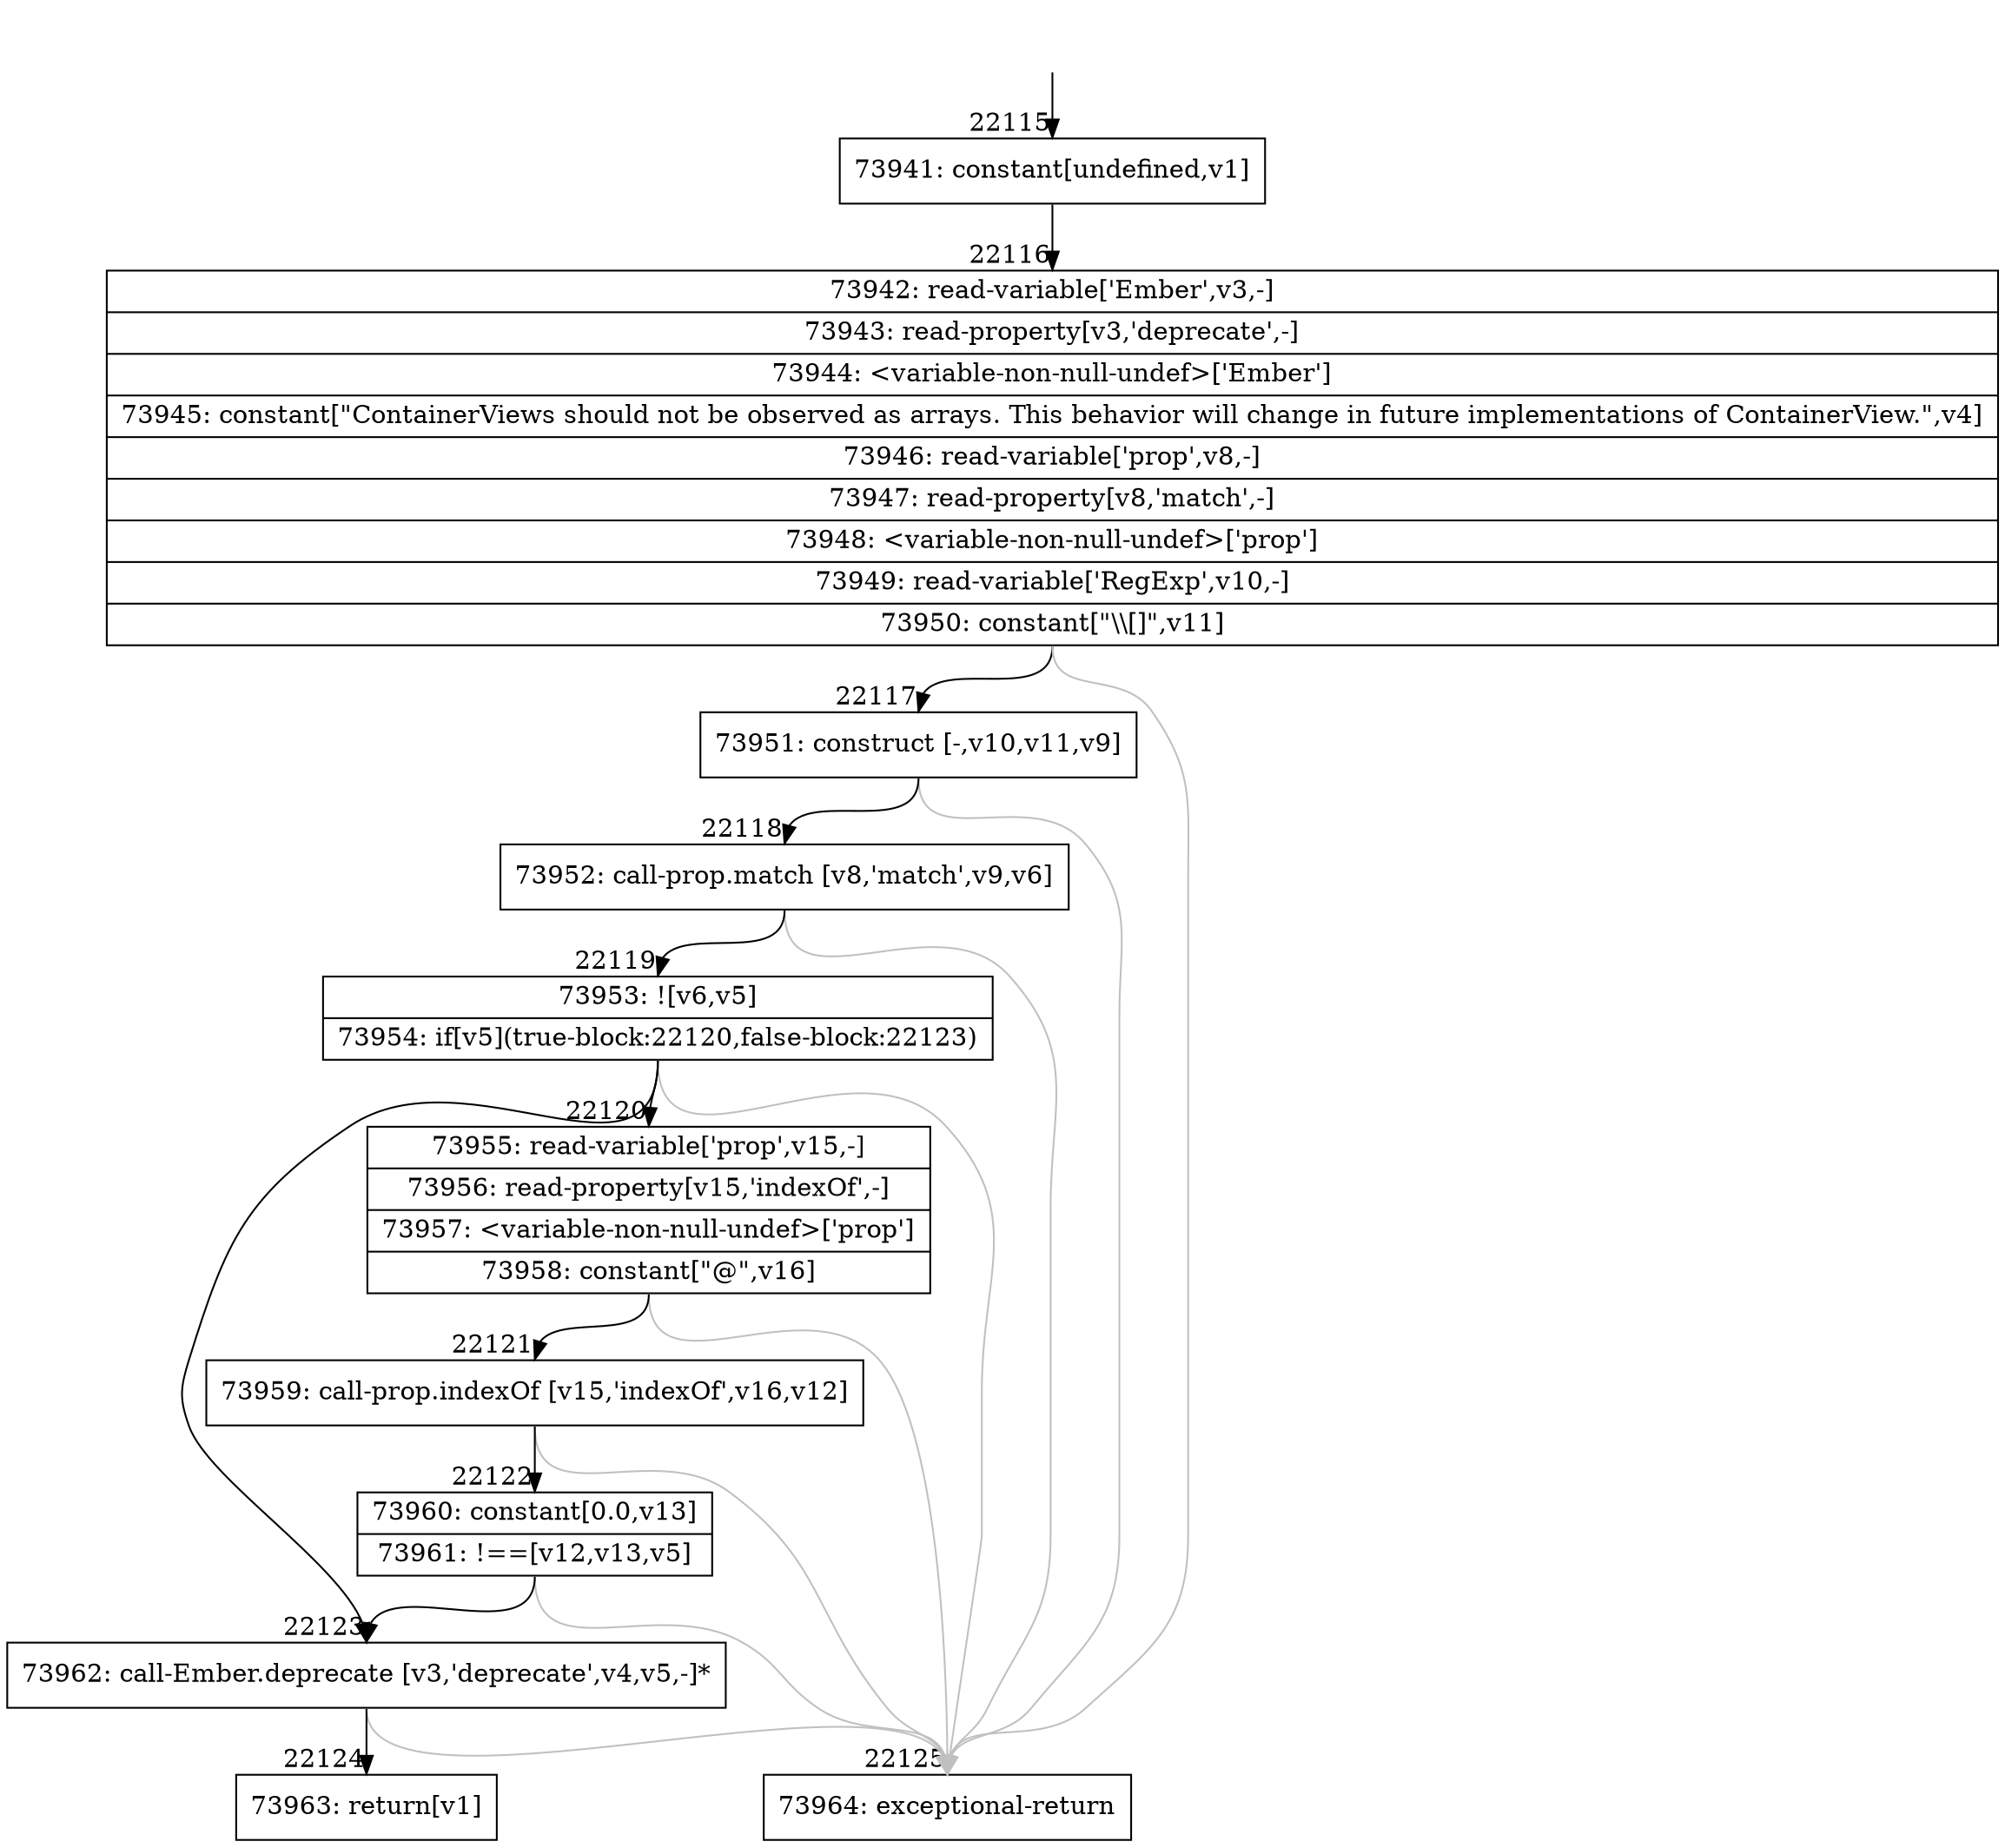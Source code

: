 digraph {
rankdir="TD"
BB_entry1929[shape=none,label=""];
BB_entry1929 -> BB22115 [tailport=s, headport=n, headlabel="    22115"]
BB22115 [shape=record label="{73941: constant[undefined,v1]}" ] 
BB22115 -> BB22116 [tailport=s, headport=n, headlabel="      22116"]
BB22116 [shape=record label="{73942: read-variable['Ember',v3,-]|73943: read-property[v3,'deprecate',-]|73944: \<variable-non-null-undef\>['Ember']|73945: constant[\"ContainerViews should not be observed as arrays. This behavior will change in future implementations of ContainerView.\",v4]|73946: read-variable['prop',v8,-]|73947: read-property[v8,'match',-]|73948: \<variable-non-null-undef\>['prop']|73949: read-variable['RegExp',v10,-]|73950: constant[\"\\\\[]\",v11]}" ] 
BB22116 -> BB22117 [tailport=s, headport=n, headlabel="      22117"]
BB22116 -> BB22125 [tailport=s, headport=n, color=gray, headlabel="      22125"]
BB22117 [shape=record label="{73951: construct [-,v10,v11,v9]}" ] 
BB22117 -> BB22118 [tailport=s, headport=n, headlabel="      22118"]
BB22117 -> BB22125 [tailport=s, headport=n, color=gray]
BB22118 [shape=record label="{73952: call-prop.match [v8,'match',v9,v6]}" ] 
BB22118 -> BB22119 [tailport=s, headport=n, headlabel="      22119"]
BB22118 -> BB22125 [tailport=s, headport=n, color=gray]
BB22119 [shape=record label="{73953: ![v6,v5]|73954: if[v5](true-block:22120,false-block:22123)}" ] 
BB22119 -> BB22123 [tailport=s, headport=n, headlabel="      22123"]
BB22119 -> BB22120 [tailport=s, headport=n, headlabel="      22120"]
BB22119 -> BB22125 [tailport=s, headport=n, color=gray]
BB22120 [shape=record label="{73955: read-variable['prop',v15,-]|73956: read-property[v15,'indexOf',-]|73957: \<variable-non-null-undef\>['prop']|73958: constant[\"@\",v16]}" ] 
BB22120 -> BB22121 [tailport=s, headport=n, headlabel="      22121"]
BB22120 -> BB22125 [tailport=s, headport=n, color=gray]
BB22121 [shape=record label="{73959: call-prop.indexOf [v15,'indexOf',v16,v12]}" ] 
BB22121 -> BB22122 [tailport=s, headport=n, headlabel="      22122"]
BB22121 -> BB22125 [tailport=s, headport=n, color=gray]
BB22122 [shape=record label="{73960: constant[0.0,v13]|73961: !==[v12,v13,v5]}" ] 
BB22122 -> BB22123 [tailport=s, headport=n]
BB22122 -> BB22125 [tailport=s, headport=n, color=gray]
BB22123 [shape=record label="{73962: call-Ember.deprecate [v3,'deprecate',v4,v5,-]*}" ] 
BB22123 -> BB22124 [tailport=s, headport=n, headlabel="      22124"]
BB22123 -> BB22125 [tailport=s, headport=n, color=gray]
BB22124 [shape=record label="{73963: return[v1]}" ] 
BB22125 [shape=record label="{73964: exceptional-return}" ] 
//#$~ 41812
}
